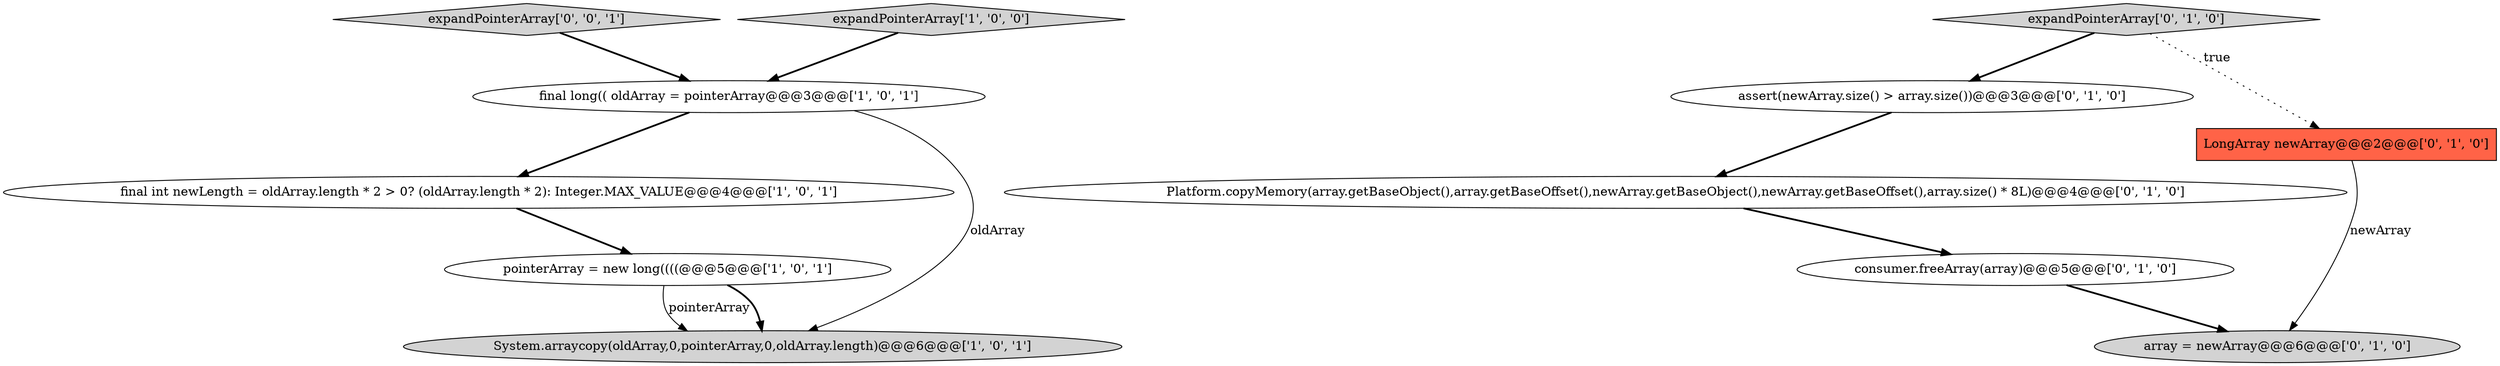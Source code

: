 digraph {
1 [style = filled, label = "final long(( oldArray = pointerArray@@@3@@@['1', '0', '1']", fillcolor = white, shape = ellipse image = "AAA0AAABBB1BBB"];
10 [style = filled, label = "Platform.copyMemory(array.getBaseObject(),array.getBaseOffset(),newArray.getBaseObject(),newArray.getBaseOffset(),array.size() * 8L)@@@4@@@['0', '1', '0']", fillcolor = white, shape = ellipse image = "AAA0AAABBB2BBB"];
9 [style = filled, label = "assert(newArray.size() > array.size())@@@3@@@['0', '1', '0']", fillcolor = white, shape = ellipse image = "AAA0AAABBB2BBB"];
5 [style = filled, label = "expandPointerArray['0', '1', '0']", fillcolor = lightgray, shape = diamond image = "AAA0AAABBB2BBB"];
7 [style = filled, label = "LongArray newArray@@@2@@@['0', '1', '0']", fillcolor = tomato, shape = box image = "AAA1AAABBB2BBB"];
4 [style = filled, label = "pointerArray = new long((((@@@5@@@['1', '0', '1']", fillcolor = white, shape = ellipse image = "AAA0AAABBB1BBB"];
2 [style = filled, label = "final int newLength = oldArray.length * 2 > 0? (oldArray.length * 2): Integer.MAX_VALUE@@@4@@@['1', '0', '1']", fillcolor = white, shape = ellipse image = "AAA0AAABBB1BBB"];
11 [style = filled, label = "expandPointerArray['0', '0', '1']", fillcolor = lightgray, shape = diamond image = "AAA0AAABBB3BBB"];
0 [style = filled, label = "System.arraycopy(oldArray,0,pointerArray,0,oldArray.length)@@@6@@@['1', '0', '1']", fillcolor = lightgray, shape = ellipse image = "AAA0AAABBB1BBB"];
6 [style = filled, label = "array = newArray@@@6@@@['0', '1', '0']", fillcolor = lightgray, shape = ellipse image = "AAA0AAABBB2BBB"];
8 [style = filled, label = "consumer.freeArray(array)@@@5@@@['0', '1', '0']", fillcolor = white, shape = ellipse image = "AAA0AAABBB2BBB"];
3 [style = filled, label = "expandPointerArray['1', '0', '0']", fillcolor = lightgray, shape = diamond image = "AAA0AAABBB1BBB"];
4->0 [style = solid, label="pointerArray"];
10->8 [style = bold, label=""];
11->1 [style = bold, label=""];
2->4 [style = bold, label=""];
8->6 [style = bold, label=""];
1->0 [style = solid, label="oldArray"];
5->9 [style = bold, label=""];
5->7 [style = dotted, label="true"];
1->2 [style = bold, label=""];
7->6 [style = solid, label="newArray"];
4->0 [style = bold, label=""];
3->1 [style = bold, label=""];
9->10 [style = bold, label=""];
}
